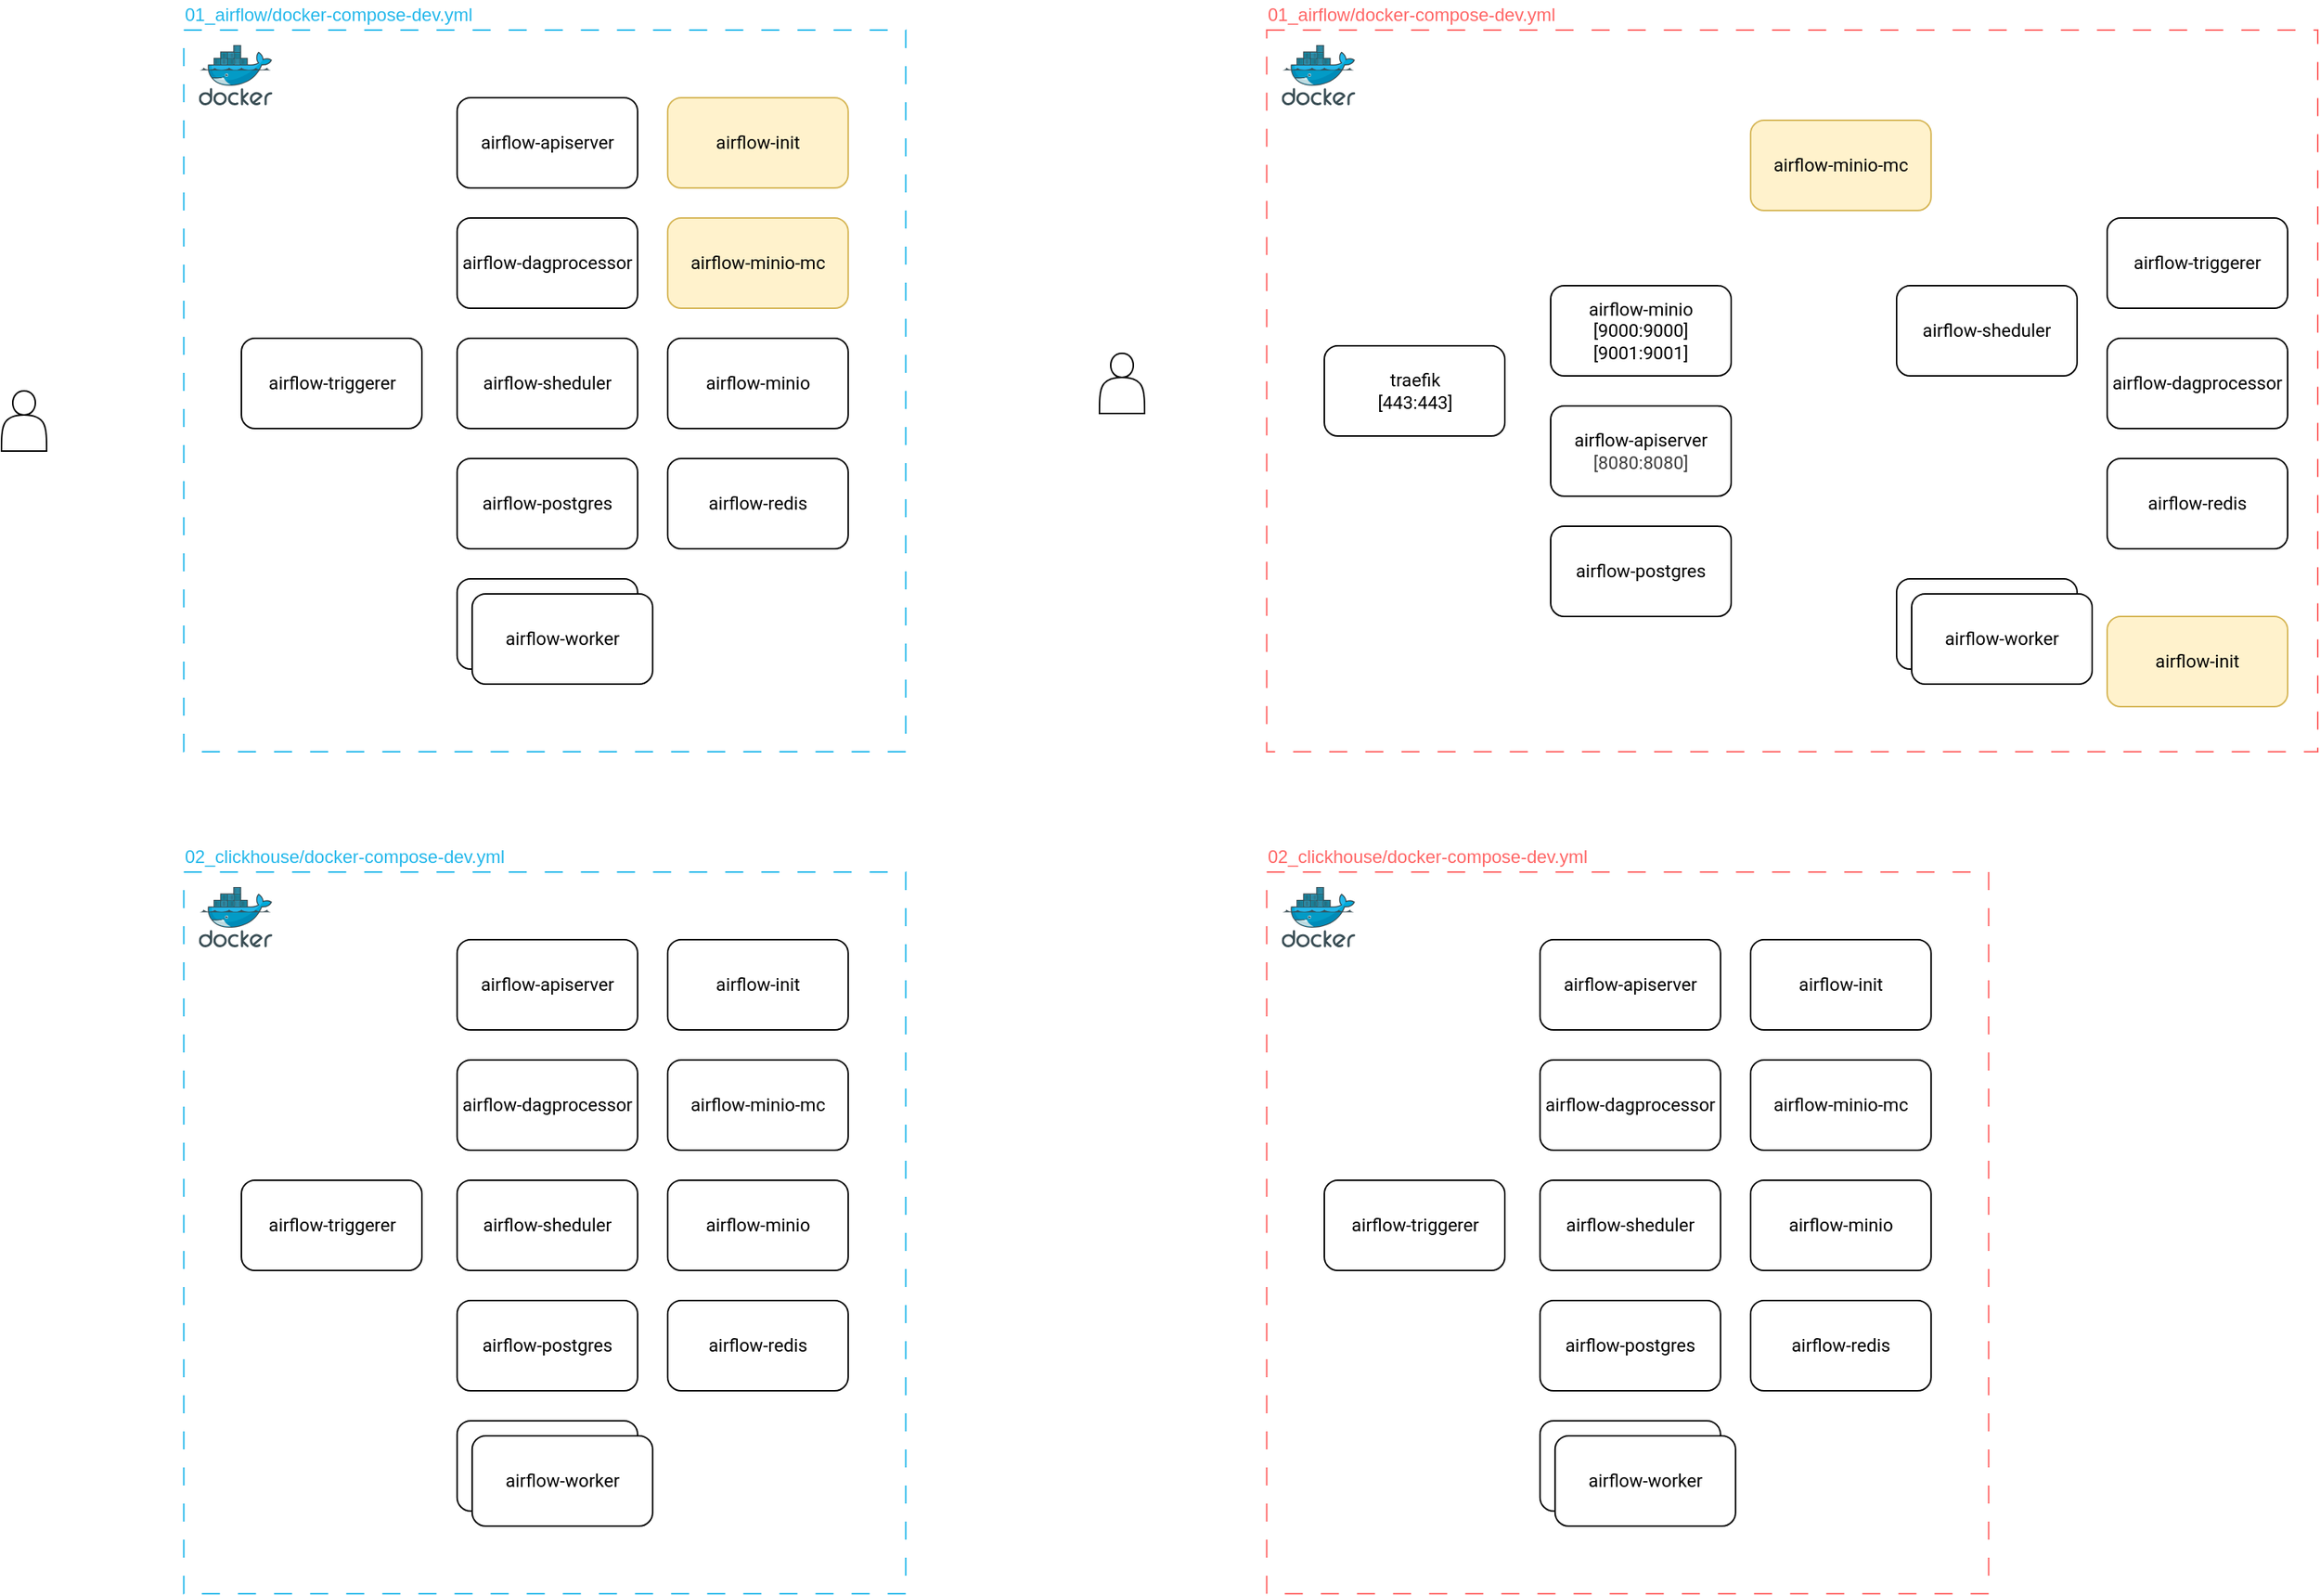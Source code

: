 <mxfile>
    <diagram id="z9eKcsQ0bkTf8BDqbd8B" name="Page-1">
        <mxGraphModel dx="1495" dy="949" grid="1" gridSize="10" guides="1" tooltips="1" connect="1" arrows="1" fold="1" page="1" pageScale="1" pageWidth="1654" pageHeight="1169" math="0" shadow="0">
            <root>
                <mxCell id="0"/>
                <mxCell id="1" parent="0"/>
                <mxCell id="15" value="" style="rounded=0;whiteSpace=wrap;html=1;dashed=1;dashPattern=12 12;strokeColor=light-dark(#24b8eb, #ededed);fillColor=none;fontFamily=Roboto;fontSource=https%3A%2F%2Ffonts.googleapis.com%2Fcss%3Ffamily%3DRoboto;" vertex="1" parent="1">
                    <mxGeometry x="241.21" y="40" width="480" height="480" as="geometry"/>
                </mxCell>
                <mxCell id="13" value="" style="rounded=1;whiteSpace=wrap;html=1;fontFamily=Roboto;fontSource=https%3A%2F%2Ffonts.googleapis.com%2Fcss%3Ffamily%3DRoboto;" vertex="1" parent="1">
                    <mxGeometry x="422.92" y="405" width="120" height="60" as="geometry"/>
                </mxCell>
                <mxCell id="2" value="" style="image;sketch=0;aspect=fixed;html=1;points=[];align=center;fontSize=12;image=img/lib/mscae/Docker.svg;fontFamily=Roboto;fontSource=https%3A%2F%2Ffonts.googleapis.com%2Fcss%3Ffamily%3DRoboto;" vertex="1" parent="1">
                    <mxGeometry x="251.21" y="50" width="48.79" height="40" as="geometry"/>
                </mxCell>
                <mxCell id="5" value="airflow-apiserver" style="rounded=1;whiteSpace=wrap;html=1;fontFamily=Roboto;fontSource=https%3A%2F%2Ffonts.googleapis.com%2Fcss%3Ffamily%3DRoboto;" vertex="1" parent="1">
                    <mxGeometry x="422.92" y="85" width="120" height="60" as="geometry"/>
                </mxCell>
                <mxCell id="6" value="airflow-dagprocessor" style="rounded=1;whiteSpace=wrap;html=1;fontFamily=Roboto;fontSource=https%3A%2F%2Ffonts.googleapis.com%2Fcss%3Ffamily%3DRoboto;" vertex="1" parent="1">
                    <mxGeometry x="422.92" y="165" width="120" height="60" as="geometry"/>
                </mxCell>
                <mxCell id="7" value="airflow-sheduler" style="rounded=1;whiteSpace=wrap;html=1;fontFamily=Roboto;fontSource=https%3A%2F%2Ffonts.googleapis.com%2Fcss%3Ffamily%3DRoboto;" vertex="1" parent="1">
                    <mxGeometry x="422.92" y="245" width="120" height="60" as="geometry"/>
                </mxCell>
                <mxCell id="8" value="airflow-postgres" style="rounded=1;whiteSpace=wrap;html=1;fontFamily=Roboto;fontSource=https%3A%2F%2Ffonts.googleapis.com%2Fcss%3Ffamily%3DRoboto;" vertex="1" parent="1">
                    <mxGeometry x="422.92" y="325" width="120" height="60" as="geometry"/>
                </mxCell>
                <mxCell id="9" value="airflow-worker" style="rounded=1;whiteSpace=wrap;html=1;fontFamily=Roboto;fontSource=https%3A%2F%2Ffonts.googleapis.com%2Fcss%3Ffamily%3DRoboto;" vertex="1" parent="1">
                    <mxGeometry x="432.92" y="415" width="120" height="60" as="geometry"/>
                </mxCell>
                <mxCell id="10" value="airflow-redis" style="rounded=1;whiteSpace=wrap;html=1;fontFamily=Roboto;fontSource=https%3A%2F%2Ffonts.googleapis.com%2Fcss%3Ffamily%3DRoboto;" vertex="1" parent="1">
                    <mxGeometry x="562.92" y="325" width="120" height="60" as="geometry"/>
                </mxCell>
                <mxCell id="11" value="airflow-minio" style="rounded=1;whiteSpace=wrap;html=1;fontFamily=Roboto;fontSource=https%3A%2F%2Ffonts.googleapis.com%2Fcss%3Ffamily%3DRoboto;" vertex="1" parent="1">
                    <mxGeometry x="562.92" y="245" width="120" height="60" as="geometry"/>
                </mxCell>
                <mxCell id="12" value="airflow-minio-mc" style="rounded=1;whiteSpace=wrap;html=1;fontFamily=Roboto;fontSource=https%3A%2F%2Ffonts.googleapis.com%2Fcss%3Ffamily%3DRoboto;fillColor=#fff2cc;strokeColor=#d6b656;" vertex="1" parent="1">
                    <mxGeometry x="562.92" y="165" width="120" height="60" as="geometry"/>
                </mxCell>
                <mxCell id="14" value="airflow-triggerer" style="rounded=1;whiteSpace=wrap;html=1;fontFamily=Roboto;fontSource=https%3A%2F%2Ffonts.googleapis.com%2Fcss%3Ffamily%3DRoboto;" vertex="1" parent="1">
                    <mxGeometry x="279.51" y="245" width="120" height="60" as="geometry"/>
                </mxCell>
                <mxCell id="16" value="airflow-init" style="rounded=1;whiteSpace=wrap;html=1;fontFamily=Roboto;fontSource=https%3A%2F%2Ffonts.googleapis.com%2Fcss%3Ffamily%3DRoboto;fillColor=#fff2cc;strokeColor=#d6b656;" vertex="1" parent="1">
                    <mxGeometry x="562.92" y="85" width="120" height="60" as="geometry"/>
                </mxCell>
                <mxCell id="18" value="01_airflow/docker-compose-dev.yml" style="text;html=1;align=left;verticalAlign=middle;whiteSpace=wrap;rounded=0;fontColor=light-dark(#24b8eb, #ededed);" vertex="1" parent="1">
                    <mxGeometry x="240" y="20" width="201.21" height="20" as="geometry"/>
                </mxCell>
                <mxCell id="20" value="" style="rounded=0;whiteSpace=wrap;html=1;dashed=1;dashPattern=12 12;strokeColor=light-dark(#24b8eb, #ededed);fillColor=none;fontFamily=Roboto;fontSource=https%3A%2F%2Ffonts.googleapis.com%2Fcss%3Ffamily%3DRoboto;" vertex="1" parent="1">
                    <mxGeometry x="241.21" y="600" width="480" height="480" as="geometry"/>
                </mxCell>
                <mxCell id="21" value="" style="rounded=1;whiteSpace=wrap;html=1;fontFamily=Roboto;fontSource=https%3A%2F%2Ffonts.googleapis.com%2Fcss%3Ffamily%3DRoboto;" vertex="1" parent="1">
                    <mxGeometry x="422.92" y="965" width="120" height="60" as="geometry"/>
                </mxCell>
                <mxCell id="22" value="" style="image;sketch=0;aspect=fixed;html=1;points=[];align=center;fontSize=12;image=img/lib/mscae/Docker.svg;fontFamily=Roboto;fontSource=https%3A%2F%2Ffonts.googleapis.com%2Fcss%3Ffamily%3DRoboto;" vertex="1" parent="1">
                    <mxGeometry x="251.21" y="610" width="48.79" height="40" as="geometry"/>
                </mxCell>
                <mxCell id="23" value="airflow-apiserver" style="rounded=1;whiteSpace=wrap;html=1;fontFamily=Roboto;fontSource=https%3A%2F%2Ffonts.googleapis.com%2Fcss%3Ffamily%3DRoboto;" vertex="1" parent="1">
                    <mxGeometry x="422.92" y="645" width="120" height="60" as="geometry"/>
                </mxCell>
                <mxCell id="24" value="airflow-dagprocessor" style="rounded=1;whiteSpace=wrap;html=1;fontFamily=Roboto;fontSource=https%3A%2F%2Ffonts.googleapis.com%2Fcss%3Ffamily%3DRoboto;" vertex="1" parent="1">
                    <mxGeometry x="422.92" y="725" width="120" height="60" as="geometry"/>
                </mxCell>
                <mxCell id="25" value="airflow-sheduler" style="rounded=1;whiteSpace=wrap;html=1;fontFamily=Roboto;fontSource=https%3A%2F%2Ffonts.googleapis.com%2Fcss%3Ffamily%3DRoboto;" vertex="1" parent="1">
                    <mxGeometry x="422.92" y="805" width="120" height="60" as="geometry"/>
                </mxCell>
                <mxCell id="26" value="airflow-postgres" style="rounded=1;whiteSpace=wrap;html=1;fontFamily=Roboto;fontSource=https%3A%2F%2Ffonts.googleapis.com%2Fcss%3Ffamily%3DRoboto;" vertex="1" parent="1">
                    <mxGeometry x="422.92" y="885" width="120" height="60" as="geometry"/>
                </mxCell>
                <mxCell id="27" value="airflow-worker" style="rounded=1;whiteSpace=wrap;html=1;fontFamily=Roboto;fontSource=https%3A%2F%2Ffonts.googleapis.com%2Fcss%3Ffamily%3DRoboto;" vertex="1" parent="1">
                    <mxGeometry x="432.92" y="975" width="120" height="60" as="geometry"/>
                </mxCell>
                <mxCell id="28" value="airflow-redis" style="rounded=1;whiteSpace=wrap;html=1;fontFamily=Roboto;fontSource=https%3A%2F%2Ffonts.googleapis.com%2Fcss%3Ffamily%3DRoboto;" vertex="1" parent="1">
                    <mxGeometry x="562.92" y="885" width="120" height="60" as="geometry"/>
                </mxCell>
                <mxCell id="29" value="airflow-minio" style="rounded=1;whiteSpace=wrap;html=1;fontFamily=Roboto;fontSource=https%3A%2F%2Ffonts.googleapis.com%2Fcss%3Ffamily%3DRoboto;" vertex="1" parent="1">
                    <mxGeometry x="562.92" y="805" width="120" height="60" as="geometry"/>
                </mxCell>
                <mxCell id="30" value="airflow-minio-mc" style="rounded=1;whiteSpace=wrap;html=1;fontFamily=Roboto;fontSource=https%3A%2F%2Ffonts.googleapis.com%2Fcss%3Ffamily%3DRoboto;" vertex="1" parent="1">
                    <mxGeometry x="562.92" y="725" width="120" height="60" as="geometry"/>
                </mxCell>
                <mxCell id="31" value="airflow-triggerer" style="rounded=1;whiteSpace=wrap;html=1;fontFamily=Roboto;fontSource=https%3A%2F%2Ffonts.googleapis.com%2Fcss%3Ffamily%3DRoboto;" vertex="1" parent="1">
                    <mxGeometry x="279.51" y="805" width="120" height="60" as="geometry"/>
                </mxCell>
                <mxCell id="32" value="airflow-init" style="rounded=1;whiteSpace=wrap;html=1;fontFamily=Roboto;fontSource=https%3A%2F%2Ffonts.googleapis.com%2Fcss%3Ffamily%3DRoboto;" vertex="1" parent="1">
                    <mxGeometry x="562.92" y="645" width="120" height="60" as="geometry"/>
                </mxCell>
                <mxCell id="33" value="02_clickhouse/docker-compose-dev.yml" style="text;html=1;align=left;verticalAlign=middle;whiteSpace=wrap;rounded=0;fontColor=light-dark(#24b8eb, #ededed);" vertex="1" parent="1">
                    <mxGeometry x="240" y="580" width="220" height="20" as="geometry"/>
                </mxCell>
                <mxCell id="34" value="" style="shape=actor;whiteSpace=wrap;html=1;" vertex="1" parent="1">
                    <mxGeometry x="120" y="280" width="30" height="40" as="geometry"/>
                </mxCell>
                <mxCell id="35" value="" style="rounded=0;whiteSpace=wrap;html=1;dashed=1;dashPattern=12 12;strokeColor=light-dark(#FF6666,#EDEDED);fillColor=none;fontFamily=Roboto;fontSource=https%3A%2F%2Ffonts.googleapis.com%2Fcss%3Ffamily%3DRoboto;" vertex="1" parent="1">
                    <mxGeometry x="961.21" y="40" width="698.79" height="480" as="geometry"/>
                </mxCell>
                <mxCell id="36" value="" style="rounded=1;whiteSpace=wrap;html=1;fontFamily=Roboto;fontSource=https%3A%2F%2Ffonts.googleapis.com%2Fcss%3Ffamily%3DRoboto;" vertex="1" parent="1">
                    <mxGeometry x="1380" y="405" width="120" height="60" as="geometry"/>
                </mxCell>
                <mxCell id="37" value="" style="image;sketch=0;aspect=fixed;html=1;points=[];align=center;fontSize=12;image=img/lib/mscae/Docker.svg;fontFamily=Roboto;fontSource=https%3A%2F%2Ffonts.googleapis.com%2Fcss%3Ffamily%3DRoboto;" vertex="1" parent="1">
                    <mxGeometry x="971.21" y="50" width="48.79" height="40" as="geometry"/>
                </mxCell>
                <mxCell id="38" value="airflow-apiserver&lt;div&gt;&lt;span style=&quot;color: rgb(63, 63, 63);&quot;&gt;[8080:8080]&lt;/span&gt;&lt;/div&gt;" style="rounded=1;whiteSpace=wrap;html=1;fontFamily=Roboto;fontSource=https%3A%2F%2Ffonts.googleapis.com%2Fcss%3Ffamily%3DRoboto;" vertex="1" parent="1">
                    <mxGeometry x="1150" y="290" width="120" height="60" as="geometry"/>
                </mxCell>
                <mxCell id="39" value="airflow-dagprocessor" style="rounded=1;whiteSpace=wrap;html=1;fontFamily=Roboto;fontSource=https%3A%2F%2Ffonts.googleapis.com%2Fcss%3Ffamily%3DRoboto;" vertex="1" parent="1">
                    <mxGeometry x="1520" y="245" width="120" height="60" as="geometry"/>
                </mxCell>
                <mxCell id="40" value="airflow-sheduler" style="rounded=1;whiteSpace=wrap;html=1;fontFamily=Roboto;fontSource=https%3A%2F%2Ffonts.googleapis.com%2Fcss%3Ffamily%3DRoboto;" vertex="1" parent="1">
                    <mxGeometry x="1380" y="210" width="120" height="60" as="geometry"/>
                </mxCell>
                <mxCell id="41" value="airflow-postgres" style="rounded=1;whiteSpace=wrap;html=1;fontFamily=Roboto;fontSource=https%3A%2F%2Ffonts.googleapis.com%2Fcss%3Ffamily%3DRoboto;" vertex="1" parent="1">
                    <mxGeometry x="1150" y="370" width="120" height="60" as="geometry"/>
                </mxCell>
                <mxCell id="42" value="airflow-worker" style="rounded=1;whiteSpace=wrap;html=1;fontFamily=Roboto;fontSource=https%3A%2F%2Ffonts.googleapis.com%2Fcss%3Ffamily%3DRoboto;" vertex="1" parent="1">
                    <mxGeometry x="1390" y="415" width="120" height="60" as="geometry"/>
                </mxCell>
                <mxCell id="43" value="airflow-redis" style="rounded=1;whiteSpace=wrap;html=1;fontFamily=Roboto;fontSource=https%3A%2F%2Ffonts.googleapis.com%2Fcss%3Ffamily%3DRoboto;" vertex="1" parent="1">
                    <mxGeometry x="1520" y="325" width="120" height="60" as="geometry"/>
                </mxCell>
                <mxCell id="44" value="airflow-minio&lt;div&gt;[9000:9000]&lt;/div&gt;&lt;div&gt;[9001:9001]&lt;/div&gt;" style="rounded=1;whiteSpace=wrap;html=1;fontFamily=Roboto;fontSource=https%3A%2F%2Ffonts.googleapis.com%2Fcss%3Ffamily%3DRoboto;" vertex="1" parent="1">
                    <mxGeometry x="1150" y="210" width="120" height="60" as="geometry"/>
                </mxCell>
                <mxCell id="45" value="airflow-minio-mc" style="rounded=1;whiteSpace=wrap;html=1;fontFamily=Roboto;fontSource=https%3A%2F%2Ffonts.googleapis.com%2Fcss%3Ffamily%3DRoboto;fillColor=#fff2cc;strokeColor=#d6b656;" vertex="1" parent="1">
                    <mxGeometry x="1282.92" y="100" width="120" height="60" as="geometry"/>
                </mxCell>
                <mxCell id="46" value="airflow-triggerer" style="rounded=1;whiteSpace=wrap;html=1;fontFamily=Roboto;fontSource=https%3A%2F%2Ffonts.googleapis.com%2Fcss%3Ffamily%3DRoboto;" vertex="1" parent="1">
                    <mxGeometry x="1520" y="165" width="120" height="60" as="geometry"/>
                </mxCell>
                <mxCell id="47" value="airflow-init" style="rounded=1;whiteSpace=wrap;html=1;fontFamily=Roboto;fontSource=https%3A%2F%2Ffonts.googleapis.com%2Fcss%3Ffamily%3DRoboto;fillColor=#fff2cc;strokeColor=#d6b656;" vertex="1" parent="1">
                    <mxGeometry x="1520" y="430" width="120" height="60" as="geometry"/>
                </mxCell>
                <mxCell id="48" value="01_airflow/docker-compose-dev.yml" style="text;html=1;align=left;verticalAlign=middle;whiteSpace=wrap;rounded=0;fontColor=light-dark(#FF6666,#EDEDED);" vertex="1" parent="1">
                    <mxGeometry x="960" y="20" width="201.21" height="20" as="geometry"/>
                </mxCell>
                <mxCell id="49" value="" style="rounded=0;whiteSpace=wrap;html=1;dashed=1;dashPattern=12 12;strokeColor=light-dark(#FF6666,#EDEDED);fillColor=none;fontFamily=Roboto;fontSource=https%3A%2F%2Ffonts.googleapis.com%2Fcss%3Ffamily%3DRoboto;" vertex="1" parent="1">
                    <mxGeometry x="961.21" y="600" width="480" height="480" as="geometry"/>
                </mxCell>
                <mxCell id="50" value="" style="rounded=1;whiteSpace=wrap;html=1;fontFamily=Roboto;fontSource=https%3A%2F%2Ffonts.googleapis.com%2Fcss%3Ffamily%3DRoboto;" vertex="1" parent="1">
                    <mxGeometry x="1142.92" y="965" width="120" height="60" as="geometry"/>
                </mxCell>
                <mxCell id="51" value="" style="image;sketch=0;aspect=fixed;html=1;points=[];align=center;fontSize=12;image=img/lib/mscae/Docker.svg;fontFamily=Roboto;fontSource=https%3A%2F%2Ffonts.googleapis.com%2Fcss%3Ffamily%3DRoboto;" vertex="1" parent="1">
                    <mxGeometry x="971.21" y="610" width="48.79" height="40" as="geometry"/>
                </mxCell>
                <mxCell id="52" value="airflow-apiserver" style="rounded=1;whiteSpace=wrap;html=1;fontFamily=Roboto;fontSource=https%3A%2F%2Ffonts.googleapis.com%2Fcss%3Ffamily%3DRoboto;" vertex="1" parent="1">
                    <mxGeometry x="1142.92" y="645" width="120" height="60" as="geometry"/>
                </mxCell>
                <mxCell id="53" value="airflow-dagprocessor" style="rounded=1;whiteSpace=wrap;html=1;fontFamily=Roboto;fontSource=https%3A%2F%2Ffonts.googleapis.com%2Fcss%3Ffamily%3DRoboto;" vertex="1" parent="1">
                    <mxGeometry x="1142.92" y="725" width="120" height="60" as="geometry"/>
                </mxCell>
                <mxCell id="54" value="airflow-sheduler" style="rounded=1;whiteSpace=wrap;html=1;fontFamily=Roboto;fontSource=https%3A%2F%2Ffonts.googleapis.com%2Fcss%3Ffamily%3DRoboto;" vertex="1" parent="1">
                    <mxGeometry x="1142.92" y="805" width="120" height="60" as="geometry"/>
                </mxCell>
                <mxCell id="55" value="airflow-postgres" style="rounded=1;whiteSpace=wrap;html=1;fontFamily=Roboto;fontSource=https%3A%2F%2Ffonts.googleapis.com%2Fcss%3Ffamily%3DRoboto;" vertex="1" parent="1">
                    <mxGeometry x="1142.92" y="885" width="120" height="60" as="geometry"/>
                </mxCell>
                <mxCell id="56" value="airflow-worker" style="rounded=1;whiteSpace=wrap;html=1;fontFamily=Roboto;fontSource=https%3A%2F%2Ffonts.googleapis.com%2Fcss%3Ffamily%3DRoboto;" vertex="1" parent="1">
                    <mxGeometry x="1152.92" y="975" width="120" height="60" as="geometry"/>
                </mxCell>
                <mxCell id="57" value="airflow-redis" style="rounded=1;whiteSpace=wrap;html=1;fontFamily=Roboto;fontSource=https%3A%2F%2Ffonts.googleapis.com%2Fcss%3Ffamily%3DRoboto;" vertex="1" parent="1">
                    <mxGeometry x="1282.92" y="885" width="120" height="60" as="geometry"/>
                </mxCell>
                <mxCell id="58" value="airflow-minio" style="rounded=1;whiteSpace=wrap;html=1;fontFamily=Roboto;fontSource=https%3A%2F%2Ffonts.googleapis.com%2Fcss%3Ffamily%3DRoboto;" vertex="1" parent="1">
                    <mxGeometry x="1282.92" y="805" width="120" height="60" as="geometry"/>
                </mxCell>
                <mxCell id="59" value="airflow-minio-mc" style="rounded=1;whiteSpace=wrap;html=1;fontFamily=Roboto;fontSource=https%3A%2F%2Ffonts.googleapis.com%2Fcss%3Ffamily%3DRoboto;" vertex="1" parent="1">
                    <mxGeometry x="1282.92" y="725" width="120" height="60" as="geometry"/>
                </mxCell>
                <mxCell id="60" value="airflow-triggerer" style="rounded=1;whiteSpace=wrap;html=1;fontFamily=Roboto;fontSource=https%3A%2F%2Ffonts.googleapis.com%2Fcss%3Ffamily%3DRoboto;" vertex="1" parent="1">
                    <mxGeometry x="999.51" y="805" width="120" height="60" as="geometry"/>
                </mxCell>
                <mxCell id="61" value="airflow-init" style="rounded=1;whiteSpace=wrap;html=1;fontFamily=Roboto;fontSource=https%3A%2F%2Ffonts.googleapis.com%2Fcss%3Ffamily%3DRoboto;" vertex="1" parent="1">
                    <mxGeometry x="1282.92" y="645" width="120" height="60" as="geometry"/>
                </mxCell>
                <mxCell id="62" value="02_clickhouse/docker-compose-dev.yml" style="text;html=1;align=left;verticalAlign=middle;whiteSpace=wrap;rounded=0;fontColor=light-dark(#FF6666,#EDEDED);" vertex="1" parent="1">
                    <mxGeometry x="960" y="580" width="220" height="20" as="geometry"/>
                </mxCell>
                <mxCell id="63" value="" style="shape=actor;whiteSpace=wrap;html=1;" vertex="1" parent="1">
                    <mxGeometry x="850" y="255" width="30" height="40" as="geometry"/>
                </mxCell>
                <mxCell id="64" value="traefik&lt;div&gt;[443:443]&lt;/div&gt;" style="rounded=1;whiteSpace=wrap;html=1;fontFamily=Roboto;fontSource=https%3A%2F%2Ffonts.googleapis.com%2Fcss%3Ffamily%3DRoboto;" vertex="1" parent="1">
                    <mxGeometry x="999.51" y="250" width="120" height="60" as="geometry"/>
                </mxCell>
            </root>
        </mxGraphModel>
    </diagram>
</mxfile>